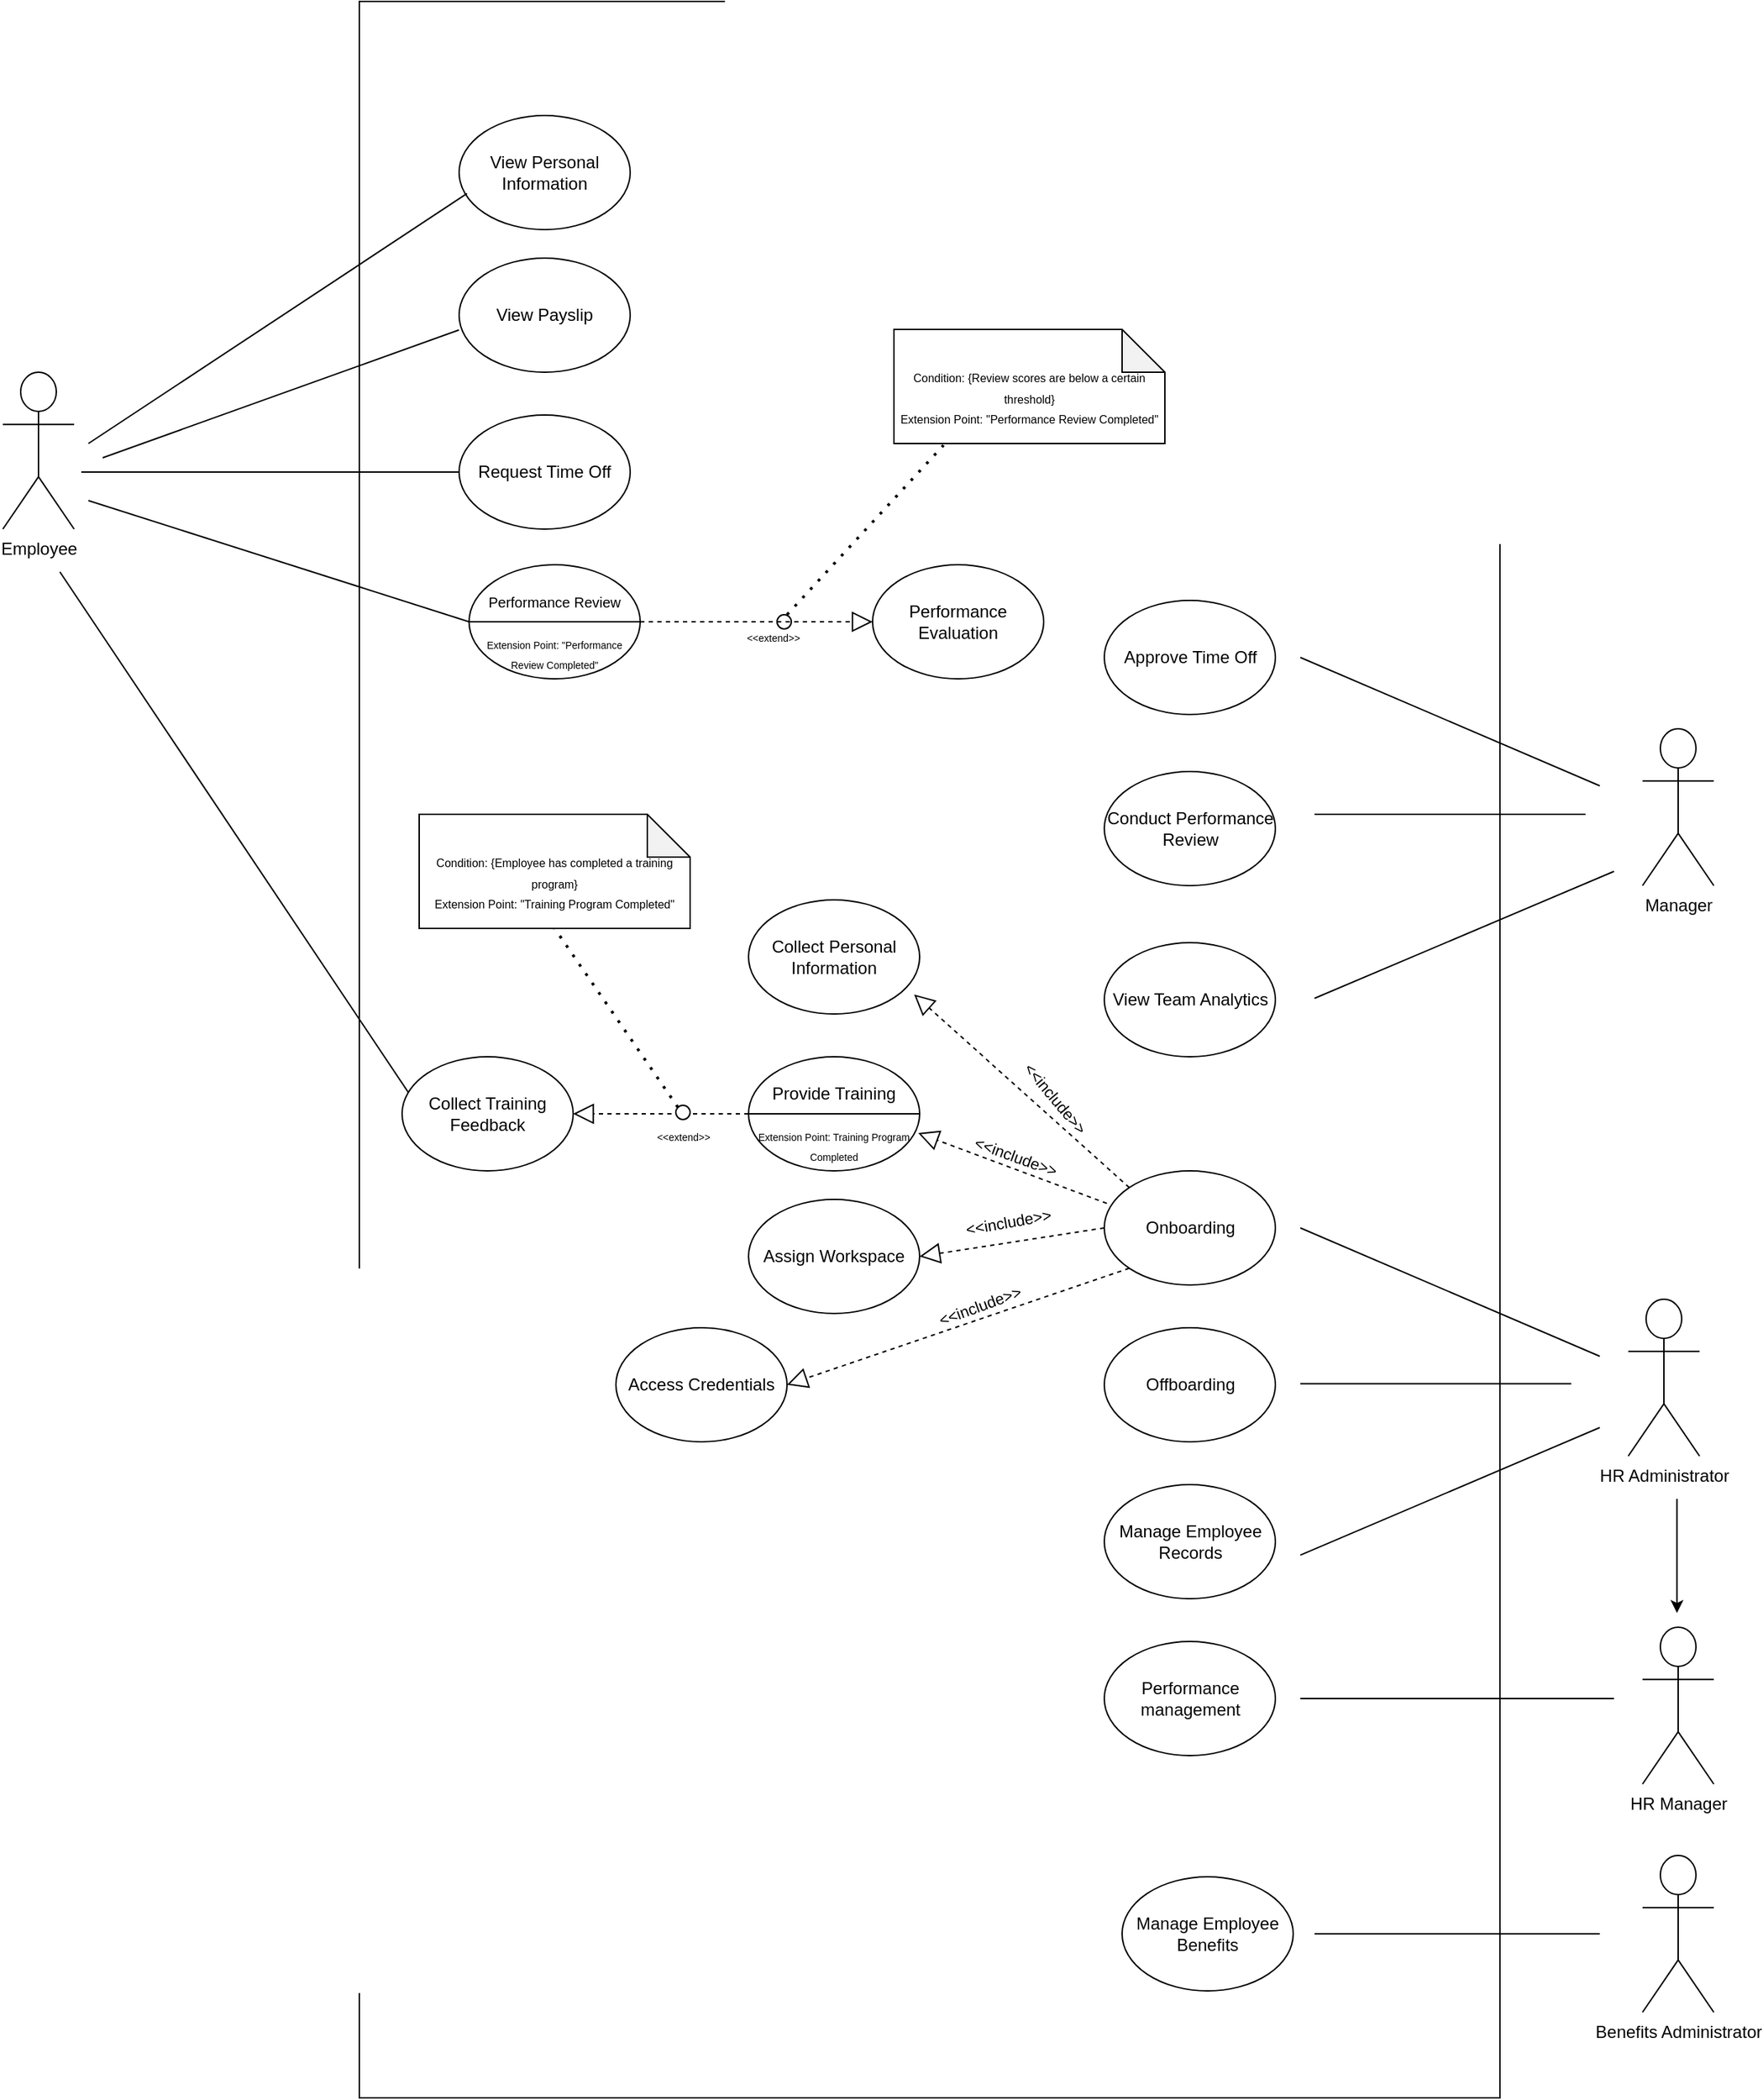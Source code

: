 <mxfile version="22.0.6" type="github">
  <diagram name="Page-1" id="WBi0yy7iUrweVhrKGvm1">
    <mxGraphModel dx="4030" dy="2033" grid="1" gridSize="10" guides="1" tooltips="1" connect="1" arrows="1" fold="1" page="1" pageScale="1" pageWidth="850" pageHeight="1100" math="0" shadow="0">
      <root>
        <mxCell id="0" />
        <mxCell id="1" parent="0" />
        <mxCell id="yYRyEqO5jqjLsj4i_Z6w-128" value="" style="rounded=0;whiteSpace=wrap;html=1;direction=south;" vertex="1" parent="1">
          <mxGeometry x="-450" y="390" width="800" height="1470" as="geometry" />
        </mxCell>
        <mxCell id="yYRyEqO5jqjLsj4i_Z6w-138" value="Approve Time Off" style="ellipse;whiteSpace=wrap;html=1;" vertex="1" parent="1">
          <mxGeometry x="72.5" y="810" width="120" height="80" as="geometry" />
        </mxCell>
        <mxCell id="yYRyEqO5jqjLsj4i_Z6w-139" value="Conduct Performance Review" style="ellipse;whiteSpace=wrap;html=1;" vertex="1" parent="1">
          <mxGeometry x="72.5" y="930" width="120" height="80" as="geometry" />
        </mxCell>
        <mxCell id="yYRyEqO5jqjLsj4i_Z6w-140" value="View Team Analytics" style="ellipse;whiteSpace=wrap;html=1;" vertex="1" parent="1">
          <mxGeometry x="72.5" y="1050" width="120" height="80" as="geometry" />
        </mxCell>
        <mxCell id="yYRyEqO5jqjLsj4i_Z6w-141" value="" style="endArrow=none;html=1;rounded=0;exitX=0.361;exitY=0.4;exitDx=0;exitDy=0;exitPerimeter=0;" edge="1" parent="1">
          <mxGeometry width="50" height="50" relative="1" as="geometry">
            <mxPoint x="210" y="1479.47" as="sourcePoint" />
            <mxPoint x="420" y="1390" as="targetPoint" />
          </mxGeometry>
        </mxCell>
        <mxCell id="yYRyEqO5jqjLsj4i_Z6w-142" value="" style="endArrow=none;html=1;rounded=0;exitX=0.979;exitY=0.375;exitDx=0;exitDy=0;exitPerimeter=0;" edge="1" parent="1">
          <mxGeometry width="50" height="50" relative="1" as="geometry">
            <mxPoint x="219.98" y="960" as="sourcePoint" />
            <mxPoint x="410" y="960" as="targetPoint" />
          </mxGeometry>
        </mxCell>
        <mxCell id="yYRyEqO5jqjLsj4i_Z6w-143" value="" style="endArrow=none;html=1;rounded=0;exitX=0.26;exitY=0.424;exitDx=0;exitDy=0;exitPerimeter=0;" edge="1" parent="1">
          <mxGeometry width="50" height="50" relative="1" as="geometry">
            <mxPoint x="210.0" y="1250.0" as="sourcePoint" />
            <mxPoint x="420" y="1340" as="targetPoint" />
          </mxGeometry>
        </mxCell>
        <mxCell id="yYRyEqO5jqjLsj4i_Z6w-144" value="Manager&lt;br&gt;" style="shape=umlActor;verticalLabelPosition=bottom;verticalAlign=top;html=1;outlineConnect=0;" vertex="1" parent="1">
          <mxGeometry x="450" y="900" width="50" height="110" as="geometry" />
        </mxCell>
        <mxCell id="yYRyEqO5jqjLsj4i_Z6w-145" value="Onboarding" style="ellipse;whiteSpace=wrap;html=1;" vertex="1" parent="1">
          <mxGeometry x="72.5" y="1210" width="120" height="80" as="geometry" />
        </mxCell>
        <mxCell id="yYRyEqO5jqjLsj4i_Z6w-146" value="Offboarding" style="ellipse;whiteSpace=wrap;html=1;" vertex="1" parent="1">
          <mxGeometry x="72.5" y="1320" width="120" height="80" as="geometry" />
        </mxCell>
        <mxCell id="yYRyEqO5jqjLsj4i_Z6w-147" value="Manage Employee Records" style="ellipse;whiteSpace=wrap;html=1;" vertex="1" parent="1">
          <mxGeometry x="72.5" y="1430" width="120" height="80" as="geometry" />
        </mxCell>
        <mxCell id="yYRyEqO5jqjLsj4i_Z6w-148" value="" style="endArrow=none;html=1;rounded=0;exitX=0.361;exitY=0.4;exitDx=0;exitDy=0;exitPerimeter=0;" edge="1" parent="1">
          <mxGeometry width="50" height="50" relative="1" as="geometry">
            <mxPoint x="220" y="1089" as="sourcePoint" />
            <mxPoint x="430" y="1000" as="targetPoint" />
          </mxGeometry>
        </mxCell>
        <mxCell id="yYRyEqO5jqjLsj4i_Z6w-149" value="" style="endArrow=none;html=1;rounded=0;exitX=0.979;exitY=0.375;exitDx=0;exitDy=0;exitPerimeter=0;" edge="1" parent="1">
          <mxGeometry width="50" height="50" relative="1" as="geometry">
            <mxPoint x="210" y="1359.23" as="sourcePoint" />
            <mxPoint x="400.02" y="1359.23" as="targetPoint" />
          </mxGeometry>
        </mxCell>
        <mxCell id="yYRyEqO5jqjLsj4i_Z6w-150" value="" style="endArrow=none;html=1;rounded=0;exitX=0.26;exitY=0.424;exitDx=0;exitDy=0;exitPerimeter=0;" edge="1" parent="1">
          <mxGeometry width="50" height="50" relative="1" as="geometry">
            <mxPoint x="210.0" y="850.0" as="sourcePoint" />
            <mxPoint x="420" y="940" as="targetPoint" />
          </mxGeometry>
        </mxCell>
        <mxCell id="yYRyEqO5jqjLsj4i_Z6w-151" value="HR Administrator" style="shape=umlActor;verticalLabelPosition=bottom;verticalAlign=top;html=1;outlineConnect=0;" vertex="1" parent="1">
          <mxGeometry x="440" y="1300" width="50" height="110" as="geometry" />
        </mxCell>
        <mxCell id="yYRyEqO5jqjLsj4i_Z6w-152" value="Performance management" style="ellipse;whiteSpace=wrap;html=1;" vertex="1" parent="1">
          <mxGeometry x="72.5" y="1540" width="120" height="80" as="geometry" />
        </mxCell>
        <mxCell id="yYRyEqO5jqjLsj4i_Z6w-153" value="" style="endArrow=none;html=1;rounded=0;" edge="1" parent="1">
          <mxGeometry width="50" height="50" relative="1" as="geometry">
            <mxPoint x="210" y="1580" as="sourcePoint" />
            <mxPoint x="430" y="1580" as="targetPoint" />
          </mxGeometry>
        </mxCell>
        <mxCell id="yYRyEqO5jqjLsj4i_Z6w-154" value="HR Manager" style="shape=umlActor;verticalLabelPosition=bottom;verticalAlign=top;html=1;outlineConnect=0;" vertex="1" parent="1">
          <mxGeometry x="450" y="1530" width="50" height="110" as="geometry" />
        </mxCell>
        <mxCell id="yYRyEqO5jqjLsj4i_Z6w-155" value="" style="endArrow=classic;html=1;rounded=0;" edge="1" parent="1">
          <mxGeometry width="50" height="50" relative="1" as="geometry">
            <mxPoint x="474.17" y="1440" as="sourcePoint" />
            <mxPoint x="474.17" y="1520" as="targetPoint" />
          </mxGeometry>
        </mxCell>
        <mxCell id="yYRyEqO5jqjLsj4i_Z6w-163" value=" Collect Personal Information " style="ellipse;whiteSpace=wrap;html=1;" vertex="1" parent="1">
          <mxGeometry x="-177" y="1020" width="120" height="80" as="geometry" />
        </mxCell>
        <mxCell id="yYRyEqO5jqjLsj4i_Z6w-164" value="&lt;font style=&quot;&quot;&gt;&lt;br&gt;&lt;font style=&quot;font-size: 12px;&quot;&gt;Provide Training&lt;/font&gt;&lt;br&gt;&lt;br&gt;&lt;font style=&quot;font-size: 7px;&quot;&gt;Extension Point: Training Program Completed&lt;/font&gt;&lt;/font&gt;" style="ellipse;whiteSpace=wrap;html=1;" vertex="1" parent="1">
          <mxGeometry x="-177" y="1130" width="120" height="80" as="geometry" />
        </mxCell>
        <mxCell id="yYRyEqO5jqjLsj4i_Z6w-165" value="Access Credentials" style="ellipse;whiteSpace=wrap;html=1;" vertex="1" parent="1">
          <mxGeometry x="-270" y="1320" width="120" height="80" as="geometry" />
        </mxCell>
        <mxCell id="yYRyEqO5jqjLsj4i_Z6w-166" value="Assign Workspace" style="ellipse;whiteSpace=wrap;html=1;" vertex="1" parent="1">
          <mxGeometry x="-177" y="1230" width="120" height="80" as="geometry" />
        </mxCell>
        <mxCell id="yYRyEqO5jqjLsj4i_Z6w-167" value="" style="endArrow=block;dashed=1;endFill=0;endSize=12;html=1;rounded=0;exitX=0;exitY=1;exitDx=0;exitDy=0;" edge="1" parent="1" source="yYRyEqO5jqjLsj4i_Z6w-145">
          <mxGeometry width="160" relative="1" as="geometry">
            <mxPoint x="10" y="1310" as="sourcePoint" />
            <mxPoint x="-150" y="1360" as="targetPoint" />
          </mxGeometry>
        </mxCell>
        <mxCell id="yYRyEqO5jqjLsj4i_Z6w-168" value="" style="endArrow=block;dashed=1;endFill=0;endSize=12;html=1;rounded=0;exitX=0;exitY=0.5;exitDx=0;exitDy=0;entryX=1;entryY=0.5;entryDx=0;entryDy=0;" edge="1" parent="1" source="yYRyEqO5jqjLsj4i_Z6w-145" target="yYRyEqO5jqjLsj4i_Z6w-166">
          <mxGeometry width="160" relative="1" as="geometry">
            <mxPoint x="10" y="1310" as="sourcePoint" />
            <mxPoint x="-50" y="1260" as="targetPoint" />
          </mxGeometry>
        </mxCell>
        <mxCell id="yYRyEqO5jqjLsj4i_Z6w-169" value="" style="endArrow=block;dashed=1;endFill=0;endSize=12;html=1;rounded=0;exitX=0.015;exitY=0.285;exitDx=0;exitDy=0;exitPerimeter=0;entryX=0.992;entryY=0.669;entryDx=0;entryDy=0;entryPerimeter=0;" edge="1" parent="1" source="yYRyEqO5jqjLsj4i_Z6w-145" target="yYRyEqO5jqjLsj4i_Z6w-164">
          <mxGeometry width="160" relative="1" as="geometry">
            <mxPoint x="10" y="1310" as="sourcePoint" />
            <mxPoint x="170" y="1310" as="targetPoint" />
          </mxGeometry>
        </mxCell>
        <mxCell id="yYRyEqO5jqjLsj4i_Z6w-170" value="" style="endArrow=block;dashed=1;endFill=0;endSize=12;html=1;rounded=0;entryX=0.968;entryY=0.829;entryDx=0;entryDy=0;exitX=0;exitY=0;exitDx=0;exitDy=0;entryPerimeter=0;" edge="1" parent="1" source="yYRyEqO5jqjLsj4i_Z6w-145" target="yYRyEqO5jqjLsj4i_Z6w-163">
          <mxGeometry width="160" relative="1" as="geometry">
            <mxPoint x="10" y="1310" as="sourcePoint" />
            <mxPoint x="170" y="1310" as="targetPoint" />
          </mxGeometry>
        </mxCell>
        <mxCell id="yYRyEqO5jqjLsj4i_Z6w-171" value="&amp;lt;&amp;lt;include&amp;gt;&amp;gt;" style="edgeLabel;html=1;align=center;verticalAlign=middle;resizable=0;points=[];rotation=50;" vertex="1" connectable="0" parent="yYRyEqO5jqjLsj4i_Z6w-170">
          <mxGeometry x="-0.099" relative="1" as="geometry">
            <mxPoint x="16" y="-2" as="offset" />
          </mxGeometry>
        </mxCell>
        <mxCell id="yYRyEqO5jqjLsj4i_Z6w-172" value="&amp;lt;&amp;lt;include&amp;gt;&amp;gt;" style="edgeLabel;html=1;align=center;verticalAlign=middle;resizable=0;points=[];rotation=20;" vertex="1" connectable="0" parent="1">
          <mxGeometry x="10.005" y="1199.998" as="geometry" />
        </mxCell>
        <mxCell id="yYRyEqO5jqjLsj4i_Z6w-173" value="&amp;lt;&amp;lt;include&amp;gt;&amp;gt;" style="edgeLabel;html=1;align=center;verticalAlign=middle;resizable=0;points=[];rotation=350;" vertex="1" connectable="0" parent="1">
          <mxGeometry x="0.005" y="1219.998" as="geometry">
            <mxPoint x="0.093" y="26.57" as="offset" />
          </mxGeometry>
        </mxCell>
        <mxCell id="yYRyEqO5jqjLsj4i_Z6w-174" value="&amp;lt;&amp;lt;include&amp;gt;&amp;gt;" style="edgeLabel;html=1;align=center;verticalAlign=middle;resizable=0;points=[];rotation=340;" vertex="1" connectable="0" parent="1">
          <mxGeometry x="-24.995" y="1279.998" as="geometry">
            <mxPoint x="0.093" y="26.57" as="offset" />
          </mxGeometry>
        </mxCell>
        <mxCell id="yYRyEqO5jqjLsj4i_Z6w-175" value="Manage Employee Benefits" style="ellipse;whiteSpace=wrap;html=1;" vertex="1" parent="1">
          <mxGeometry x="85" y="1705" width="120" height="80" as="geometry" />
        </mxCell>
        <mxCell id="yYRyEqO5jqjLsj4i_Z6w-176" value="" style="endArrow=none;html=1;rounded=0;" edge="1" parent="1">
          <mxGeometry width="50" height="50" relative="1" as="geometry">
            <mxPoint x="220" y="1745" as="sourcePoint" />
            <mxPoint x="420" y="1745" as="targetPoint" />
          </mxGeometry>
        </mxCell>
        <mxCell id="yYRyEqO5jqjLsj4i_Z6w-177" value="Benefits Administrator" style="shape=umlActor;verticalLabelPosition=bottom;verticalAlign=top;html=1;outlineConnect=0;" vertex="1" parent="1">
          <mxGeometry x="450" y="1690" width="50" height="110" as="geometry" />
        </mxCell>
        <mxCell id="yYRyEqO5jqjLsj4i_Z6w-178" value="Collect Training Feedback" style="ellipse;whiteSpace=wrap;html=1;" vertex="1" parent="1">
          <mxGeometry x="-420" y="1130" width="120" height="80" as="geometry" />
        </mxCell>
        <mxCell id="yYRyEqO5jqjLsj4i_Z6w-181" value="" style="endArrow=none;html=1;rounded=0;exitX=0;exitY=0.5;exitDx=0;exitDy=0;entryX=1;entryY=0.5;entryDx=0;entryDy=0;" edge="1" parent="1" source="yYRyEqO5jqjLsj4i_Z6w-164" target="yYRyEqO5jqjLsj4i_Z6w-164">
          <mxGeometry width="50" height="50" relative="1" as="geometry">
            <mxPoint x="-170" y="1080" as="sourcePoint" />
            <mxPoint x="-120" y="1030" as="targetPoint" />
          </mxGeometry>
        </mxCell>
        <mxCell id="yYRyEqO5jqjLsj4i_Z6w-183" value="" style="endArrow=block;dashed=1;endFill=0;endSize=12;html=1;rounded=0;entryX=1;entryY=0.5;entryDx=0;entryDy=0;exitX=0;exitY=0.5;exitDx=0;exitDy=0;" edge="1" parent="1" source="yYRyEqO5jqjLsj4i_Z6w-164" target="yYRyEqO5jqjLsj4i_Z6w-178">
          <mxGeometry width="160" relative="1" as="geometry">
            <mxPoint x="-160" y="1200" as="sourcePoint" />
            <mxPoint y="1200" as="targetPoint" />
          </mxGeometry>
        </mxCell>
        <mxCell id="yYRyEqO5jqjLsj4i_Z6w-184" value="" style="ellipse;whiteSpace=wrap;html=1;aspect=fixed;" vertex="1" parent="1">
          <mxGeometry x="-228" y="1164" width="10" height="10" as="geometry" />
        </mxCell>
        <mxCell id="yYRyEqO5jqjLsj4i_Z6w-193" value="" style="endArrow=none;dashed=1;html=1;dashPattern=1 3;strokeWidth=2;rounded=0;exitX=0;exitY=0;exitDx=0;exitDy=0;entryX=0.5;entryY=1;entryDx=0;entryDy=0;entryPerimeter=0;" edge="1" parent="1" source="yYRyEqO5jqjLsj4i_Z6w-184" target="yYRyEqO5jqjLsj4i_Z6w-195">
          <mxGeometry width="50" height="50" relative="1" as="geometry">
            <mxPoint x="-160" y="980" as="sourcePoint" />
            <mxPoint x="-110" y="930" as="targetPoint" />
          </mxGeometry>
        </mxCell>
        <mxCell id="yYRyEqO5jqjLsj4i_Z6w-195" value="&lt;font style=&quot;font-size: 8px;&quot;&gt;&lt;br&gt;Condition: {Employee has completed a training program}&lt;br&gt;Extension Point: &quot;Training Program Completed&quot;&lt;br&gt;&lt;/font&gt;" style="shape=note;whiteSpace=wrap;html=1;backgroundOutline=1;darkOpacity=0.05;" vertex="1" parent="1">
          <mxGeometry x="-408" y="960" width="190" height="80" as="geometry" />
        </mxCell>
        <mxCell id="yYRyEqO5jqjLsj4i_Z6w-207" value="&lt;font style=&quot;font-size: 7px;&quot;&gt;&amp;lt;&amp;lt;extend&amp;gt;&amp;gt;&lt;/font&gt;" style="text;html=1;align=center;verticalAlign=middle;resizable=0;points=[];autosize=1;strokeColor=none;fillColor=none;" vertex="1" parent="1">
          <mxGeometry x="-253" y="1170" width="60" height="30" as="geometry" />
        </mxCell>
        <mxCell id="yYRyEqO5jqjLsj4i_Z6w-209" value="View Personal Information" style="ellipse;whiteSpace=wrap;html=1;" vertex="1" parent="1">
          <mxGeometry x="-380" y="470" width="120" height="80" as="geometry" />
        </mxCell>
        <mxCell id="yYRyEqO5jqjLsj4i_Z6w-210" value="View Payslip" style="ellipse;whiteSpace=wrap;html=1;" vertex="1" parent="1">
          <mxGeometry x="-380" y="570" width="120" height="80" as="geometry" />
        </mxCell>
        <mxCell id="yYRyEqO5jqjLsj4i_Z6w-211" value="Request Time Off" style="ellipse;whiteSpace=wrap;html=1;" vertex="1" parent="1">
          <mxGeometry x="-380" y="680" width="120" height="80" as="geometry" />
        </mxCell>
        <mxCell id="yYRyEqO5jqjLsj4i_Z6w-212" value="&lt;font style=&quot;&quot;&gt;&lt;font size=&quot;1&quot;&gt;&lt;br&gt;Performance Review&lt;br&gt;&lt;/font&gt;&lt;br&gt;&lt;font style=&quot;font-size: 7px;&quot;&gt;Extension Point: &quot;Performance Review Completed&quot;&lt;/font&gt;&lt;br&gt;&lt;/font&gt;" style="ellipse;whiteSpace=wrap;html=1;" vertex="1" parent="1">
          <mxGeometry x="-373" y="785" width="120" height="80" as="geometry" />
        </mxCell>
        <mxCell id="yYRyEqO5jqjLsj4i_Z6w-213" value="" style="endArrow=none;html=1;rounded=0;entryX=0;entryY=0.5;entryDx=0;entryDy=0;" edge="1" parent="1" target="yYRyEqO5jqjLsj4i_Z6w-211">
          <mxGeometry width="50" height="50" relative="1" as="geometry">
            <mxPoint x="-645" y="720" as="sourcePoint" />
            <mxPoint x="-385" y="695" as="targetPoint" />
          </mxGeometry>
        </mxCell>
        <mxCell id="yYRyEqO5jqjLsj4i_Z6w-214" value="Employee&lt;br&gt;" style="shape=umlActor;verticalLabelPosition=bottom;verticalAlign=top;html=1;outlineConnect=0;" vertex="1" parent="1">
          <mxGeometry x="-700" y="650" width="50" height="110" as="geometry" />
        </mxCell>
        <mxCell id="yYRyEqO5jqjLsj4i_Z6w-215" value="Performance Evaluation" style="ellipse;whiteSpace=wrap;html=1;" vertex="1" parent="1">
          <mxGeometry x="-90" y="785" width="120" height="80" as="geometry" />
        </mxCell>
        <mxCell id="yYRyEqO5jqjLsj4i_Z6w-216" value="" style="endArrow=none;dashed=1;html=1;dashPattern=1 3;strokeWidth=2;rounded=0;entryX=0.183;entryY=1.015;entryDx=0;entryDy=0;entryPerimeter=0;" edge="1" parent="1" target="yYRyEqO5jqjLsj4i_Z6w-218">
          <mxGeometry width="50" height="50" relative="1" as="geometry">
            <mxPoint x="-150" y="820" as="sourcePoint" />
            <mxPoint x="-207" y="785" as="targetPoint" />
          </mxGeometry>
        </mxCell>
        <mxCell id="yYRyEqO5jqjLsj4i_Z6w-217" value="" style="ellipse;whiteSpace=wrap;html=1;aspect=fixed;" vertex="1" parent="1">
          <mxGeometry x="-157" y="820" width="10" height="10" as="geometry" />
        </mxCell>
        <mxCell id="yYRyEqO5jqjLsj4i_Z6w-218" value="&lt;font style=&quot;font-size: 8px;&quot;&gt;&lt;br&gt;Condition: {Review scores are below a certain threshold}&lt;br&gt;Extension Point: &quot;Performance Review Completed&quot;&lt;br&gt;&lt;/font&gt;" style="shape=note;whiteSpace=wrap;html=1;backgroundOutline=1;darkOpacity=0.05;" vertex="1" parent="1">
          <mxGeometry x="-75" y="620" width="190" height="80" as="geometry" />
        </mxCell>
        <mxCell id="yYRyEqO5jqjLsj4i_Z6w-219" value="&lt;font style=&quot;font-size: 7px;&quot;&gt;&amp;lt;&amp;lt;extend&amp;gt;&amp;gt;&lt;/font&gt;" style="text;html=1;align=center;verticalAlign=middle;resizable=0;points=[];autosize=1;strokeColor=none;fillColor=none;" vertex="1" parent="1">
          <mxGeometry x="-190" y="820" width="60" height="30" as="geometry" />
        </mxCell>
        <mxCell id="yYRyEqO5jqjLsj4i_Z6w-220" value="" style="endArrow=none;html=1;rounded=0;entryX=1;entryY=0.5;entryDx=0;entryDy=0;exitX=0;exitY=0.5;exitDx=0;exitDy=0;" edge="1" parent="1" source="yYRyEqO5jqjLsj4i_Z6w-212" target="yYRyEqO5jqjLsj4i_Z6w-212">
          <mxGeometry width="50" height="50" relative="1" as="geometry">
            <mxPoint x="-17.5" y="875" as="sourcePoint" />
            <mxPoint x="32.5" y="825" as="targetPoint" />
          </mxGeometry>
        </mxCell>
        <mxCell id="yYRyEqO5jqjLsj4i_Z6w-221" value="" style="endArrow=block;dashed=1;endFill=0;endSize=12;html=1;rounded=0;entryX=0;entryY=0.5;entryDx=0;entryDy=0;exitX=0;exitY=0.5;exitDx=0;exitDy=0;" edge="1" parent="1" source="yYRyEqO5jqjLsj4i_Z6w-212" target="yYRyEqO5jqjLsj4i_Z6w-215">
          <mxGeometry width="160" relative="1" as="geometry">
            <mxPoint x="-220" y="950" as="sourcePoint" />
            <mxPoint x="-60" y="950" as="targetPoint" />
          </mxGeometry>
        </mxCell>
        <mxCell id="yYRyEqO5jqjLsj4i_Z6w-222" value="" style="endArrow=none;html=1;rounded=0;entryX=0.046;entryY=0.684;entryDx=0;entryDy=0;entryPerimeter=0;" edge="1" parent="1" target="yYRyEqO5jqjLsj4i_Z6w-209">
          <mxGeometry width="50" height="50" relative="1" as="geometry">
            <mxPoint x="-640" y="700" as="sourcePoint" />
            <mxPoint x="-280" y="750" as="targetPoint" />
          </mxGeometry>
        </mxCell>
        <mxCell id="yYRyEqO5jqjLsj4i_Z6w-223" value="" style="endArrow=none;html=1;rounded=0;entryX=-0.001;entryY=0.63;entryDx=0;entryDy=0;entryPerimeter=0;" edge="1" parent="1" target="yYRyEqO5jqjLsj4i_Z6w-210">
          <mxGeometry width="50" height="50" relative="1" as="geometry">
            <mxPoint x="-630" y="710" as="sourcePoint" />
            <mxPoint x="-280" y="750" as="targetPoint" />
          </mxGeometry>
        </mxCell>
        <mxCell id="yYRyEqO5jqjLsj4i_Z6w-224" value="" style="endArrow=none;html=1;rounded=0;entryX=0;entryY=0.5;entryDx=0;entryDy=0;" edge="1" parent="1" target="yYRyEqO5jqjLsj4i_Z6w-212">
          <mxGeometry width="50" height="50" relative="1" as="geometry">
            <mxPoint x="-640" y="740" as="sourcePoint" />
            <mxPoint x="-280" y="750" as="targetPoint" />
          </mxGeometry>
        </mxCell>
        <mxCell id="yYRyEqO5jqjLsj4i_Z6w-225" value="" style="endArrow=none;html=1;rounded=0;entryX=0.035;entryY=0.309;entryDx=0;entryDy=0;entryPerimeter=0;" edge="1" parent="1" target="yYRyEqO5jqjLsj4i_Z6w-178">
          <mxGeometry width="50" height="50" relative="1" as="geometry">
            <mxPoint x="-660" y="790" as="sourcePoint" />
            <mxPoint x="-150" y="880" as="targetPoint" />
          </mxGeometry>
        </mxCell>
      </root>
    </mxGraphModel>
  </diagram>
</mxfile>
